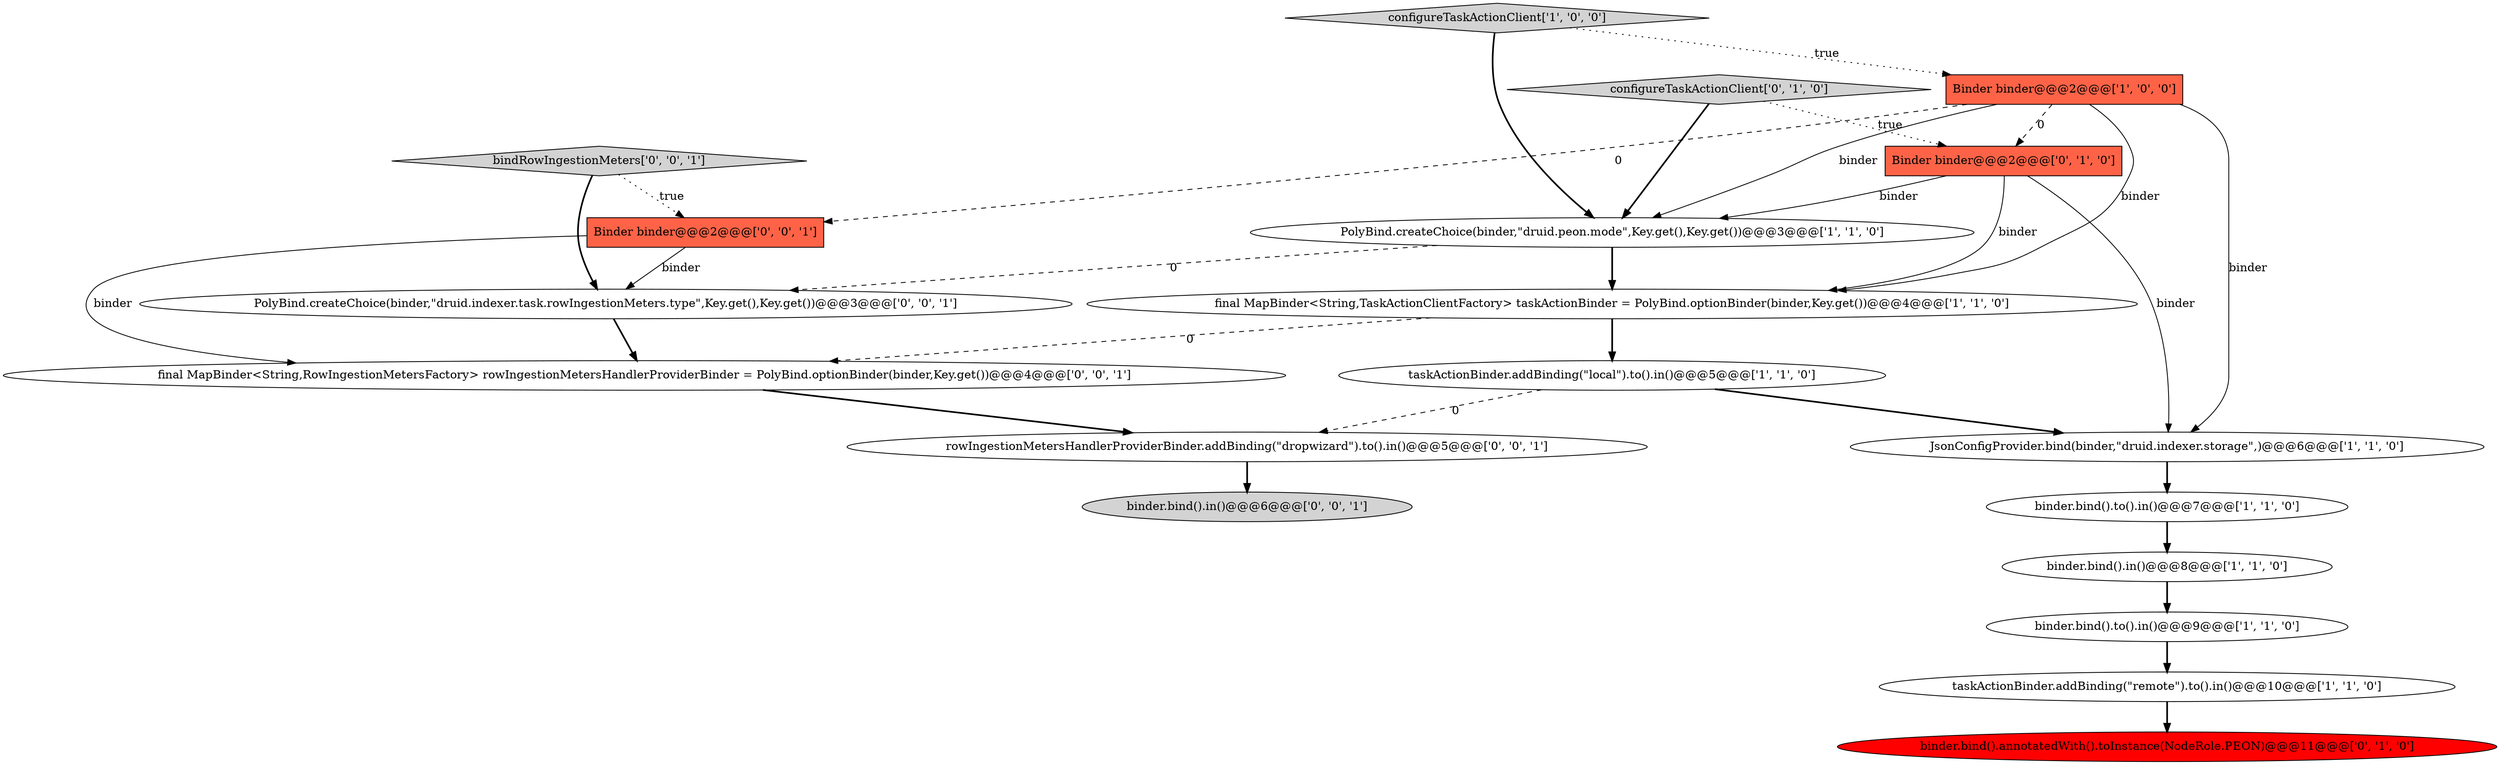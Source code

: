 digraph {
15 [style = filled, label = "rowIngestionMetersHandlerProviderBinder.addBinding(\"dropwizard\").to().in()@@@5@@@['0', '0', '1']", fillcolor = white, shape = ellipse image = "AAA0AAABBB3BBB"];
0 [style = filled, label = "PolyBind.createChoice(binder,\"druid.peon.mode\",Key.get(),Key.get())@@@3@@@['1', '1', '0']", fillcolor = white, shape = ellipse image = "AAA0AAABBB1BBB"];
6 [style = filled, label = "Binder binder@@@2@@@['1', '0', '0']", fillcolor = tomato, shape = box image = "AAA1AAABBB1BBB"];
16 [style = filled, label = "binder.bind().in()@@@6@@@['0', '0', '1']", fillcolor = lightgray, shape = ellipse image = "AAA0AAABBB3BBB"];
12 [style = filled, label = "configureTaskActionClient['0', '1', '0']", fillcolor = lightgray, shape = diamond image = "AAA0AAABBB2BBB"];
1 [style = filled, label = "final MapBinder<String,TaskActionClientFactory> taskActionBinder = PolyBind.optionBinder(binder,Key.get())@@@4@@@['1', '1', '0']", fillcolor = white, shape = ellipse image = "AAA0AAABBB1BBB"];
8 [style = filled, label = "binder.bind().to().in()@@@7@@@['1', '1', '0']", fillcolor = white, shape = ellipse image = "AAA0AAABBB1BBB"];
17 [style = filled, label = "final MapBinder<String,RowIngestionMetersFactory> rowIngestionMetersHandlerProviderBinder = PolyBind.optionBinder(binder,Key.get())@@@4@@@['0', '0', '1']", fillcolor = white, shape = ellipse image = "AAA0AAABBB3BBB"];
9 [style = filled, label = "configureTaskActionClient['1', '0', '0']", fillcolor = lightgray, shape = diamond image = "AAA0AAABBB1BBB"];
7 [style = filled, label = "JsonConfigProvider.bind(binder,\"druid.indexer.storage\",)@@@6@@@['1', '1', '0']", fillcolor = white, shape = ellipse image = "AAA0AAABBB1BBB"];
4 [style = filled, label = "taskActionBinder.addBinding(\"local\").to().in()@@@5@@@['1', '1', '0']", fillcolor = white, shape = ellipse image = "AAA0AAABBB1BBB"];
5 [style = filled, label = "binder.bind().to().in()@@@9@@@['1', '1', '0']", fillcolor = white, shape = ellipse image = "AAA0AAABBB1BBB"];
18 [style = filled, label = "PolyBind.createChoice(binder,\"druid.indexer.task.rowIngestionMeters.type\",Key.get(),Key.get())@@@3@@@['0', '0', '1']", fillcolor = white, shape = ellipse image = "AAA0AAABBB3BBB"];
3 [style = filled, label = "taskActionBinder.addBinding(\"remote\").to().in()@@@10@@@['1', '1', '0']", fillcolor = white, shape = ellipse image = "AAA0AAABBB1BBB"];
13 [style = filled, label = "bindRowIngestionMeters['0', '0', '1']", fillcolor = lightgray, shape = diamond image = "AAA0AAABBB3BBB"];
2 [style = filled, label = "binder.bind().in()@@@8@@@['1', '1', '0']", fillcolor = white, shape = ellipse image = "AAA0AAABBB1BBB"];
10 [style = filled, label = "binder.bind().annotatedWith().toInstance(NodeRole.PEON)@@@11@@@['0', '1', '0']", fillcolor = red, shape = ellipse image = "AAA1AAABBB2BBB"];
14 [style = filled, label = "Binder binder@@@2@@@['0', '0', '1']", fillcolor = tomato, shape = box image = "AAA0AAABBB3BBB"];
11 [style = filled, label = "Binder binder@@@2@@@['0', '1', '0']", fillcolor = tomato, shape = box image = "AAA1AAABBB2BBB"];
5->3 [style = bold, label=""];
14->18 [style = solid, label="binder"];
1->4 [style = bold, label=""];
9->0 [style = bold, label=""];
6->11 [style = dashed, label="0"];
18->17 [style = bold, label=""];
6->14 [style = dashed, label="0"];
7->8 [style = bold, label=""];
15->16 [style = bold, label=""];
11->7 [style = solid, label="binder"];
12->0 [style = bold, label=""];
9->6 [style = dotted, label="true"];
11->1 [style = solid, label="binder"];
4->7 [style = bold, label=""];
11->0 [style = solid, label="binder"];
6->7 [style = solid, label="binder"];
12->11 [style = dotted, label="true"];
3->10 [style = bold, label=""];
6->0 [style = solid, label="binder"];
1->17 [style = dashed, label="0"];
6->1 [style = solid, label="binder"];
8->2 [style = bold, label=""];
0->1 [style = bold, label=""];
4->15 [style = dashed, label="0"];
17->15 [style = bold, label=""];
14->17 [style = solid, label="binder"];
0->18 [style = dashed, label="0"];
13->14 [style = dotted, label="true"];
13->18 [style = bold, label=""];
2->5 [style = bold, label=""];
}
